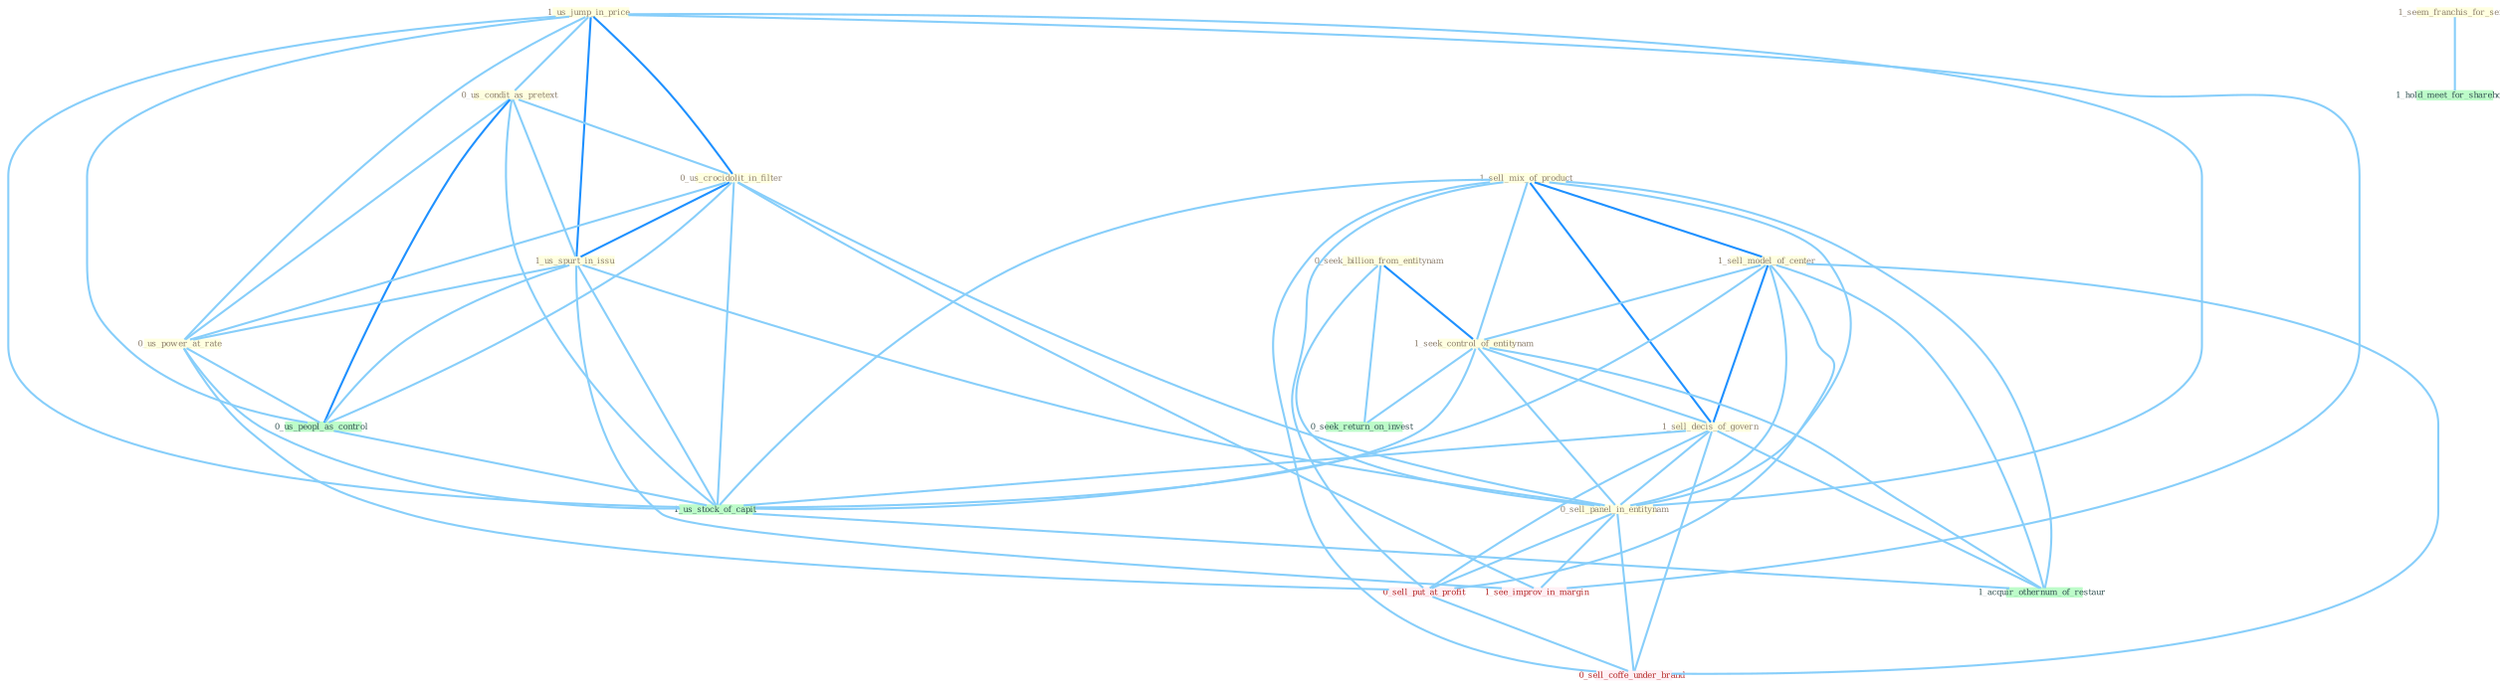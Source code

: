 Graph G{ 
    node
    [shape=polygon,style=filled,width=.5,height=.06,color="#BDFCC9",fixedsize=true,fontsize=4,
    fontcolor="#2f4f4f"];
    {node
    [color="#ffffe0", fontcolor="#8b7d6b"] "1_sell_mix_of_product " "0_seek_billion_from_entitynam " "1_us_jump_in_price " "1_sell_model_of_center " "0_us_condit_as_pretext " "0_us_crocidolit_in_filter " "1_us_spurt_in_issu " "1_seek_control_of_entitynam " "0_us_power_at_rate " "1_sell_decis_of_govern " "1_seem_franchis_for_seri " "0_sell_panel_in_entitynam "}
{node [color="#fff0f5", fontcolor="#b22222"] "0_sell_put_at_profit " "1_see_improv_in_margin " "0_sell_coffe_under_brand "}
edge [color="#B0E2FF"];

	"1_sell_mix_of_product " -- "1_sell_model_of_center " [w="2", color="#1e90ff" , len=0.8];
	"1_sell_mix_of_product " -- "1_seek_control_of_entitynam " [w="1", color="#87cefa" ];
	"1_sell_mix_of_product " -- "1_sell_decis_of_govern " [w="2", color="#1e90ff" , len=0.8];
	"1_sell_mix_of_product " -- "0_sell_panel_in_entitynam " [w="1", color="#87cefa" ];
	"1_sell_mix_of_product " -- "0_sell_put_at_profit " [w="1", color="#87cefa" ];
	"1_sell_mix_of_product " -- "1_us_stock_of_capit " [w="1", color="#87cefa" ];
	"1_sell_mix_of_product " -- "0_sell_coffe_under_brand " [w="1", color="#87cefa" ];
	"1_sell_mix_of_product " -- "1_acquir_othernum_of_restaur " [w="1", color="#87cefa" ];
	"0_seek_billion_from_entitynam " -- "1_seek_control_of_entitynam " [w="2", color="#1e90ff" , len=0.8];
	"0_seek_billion_from_entitynam " -- "0_sell_panel_in_entitynam " [w="1", color="#87cefa" ];
	"0_seek_billion_from_entitynam " -- "0_seek_return_on_invest " [w="1", color="#87cefa" ];
	"1_us_jump_in_price " -- "0_us_condit_as_pretext " [w="1", color="#87cefa" ];
	"1_us_jump_in_price " -- "0_us_crocidolit_in_filter " [w="2", color="#1e90ff" , len=0.8];
	"1_us_jump_in_price " -- "1_us_spurt_in_issu " [w="2", color="#1e90ff" , len=0.8];
	"1_us_jump_in_price " -- "0_us_power_at_rate " [w="1", color="#87cefa" ];
	"1_us_jump_in_price " -- "0_sell_panel_in_entitynam " [w="1", color="#87cefa" ];
	"1_us_jump_in_price " -- "0_us_peopl_as_control " [w="1", color="#87cefa" ];
	"1_us_jump_in_price " -- "1_us_stock_of_capit " [w="1", color="#87cefa" ];
	"1_us_jump_in_price " -- "1_see_improv_in_margin " [w="1", color="#87cefa" ];
	"1_sell_model_of_center " -- "1_seek_control_of_entitynam " [w="1", color="#87cefa" ];
	"1_sell_model_of_center " -- "1_sell_decis_of_govern " [w="2", color="#1e90ff" , len=0.8];
	"1_sell_model_of_center " -- "0_sell_panel_in_entitynam " [w="1", color="#87cefa" ];
	"1_sell_model_of_center " -- "0_sell_put_at_profit " [w="1", color="#87cefa" ];
	"1_sell_model_of_center " -- "1_us_stock_of_capit " [w="1", color="#87cefa" ];
	"1_sell_model_of_center " -- "0_sell_coffe_under_brand " [w="1", color="#87cefa" ];
	"1_sell_model_of_center " -- "1_acquir_othernum_of_restaur " [w="1", color="#87cefa" ];
	"0_us_condit_as_pretext " -- "0_us_crocidolit_in_filter " [w="1", color="#87cefa" ];
	"0_us_condit_as_pretext " -- "1_us_spurt_in_issu " [w="1", color="#87cefa" ];
	"0_us_condit_as_pretext " -- "0_us_power_at_rate " [w="1", color="#87cefa" ];
	"0_us_condit_as_pretext " -- "0_us_peopl_as_control " [w="2", color="#1e90ff" , len=0.8];
	"0_us_condit_as_pretext " -- "1_us_stock_of_capit " [w="1", color="#87cefa" ];
	"0_us_crocidolit_in_filter " -- "1_us_spurt_in_issu " [w="2", color="#1e90ff" , len=0.8];
	"0_us_crocidolit_in_filter " -- "0_us_power_at_rate " [w="1", color="#87cefa" ];
	"0_us_crocidolit_in_filter " -- "0_sell_panel_in_entitynam " [w="1", color="#87cefa" ];
	"0_us_crocidolit_in_filter " -- "0_us_peopl_as_control " [w="1", color="#87cefa" ];
	"0_us_crocidolit_in_filter " -- "1_us_stock_of_capit " [w="1", color="#87cefa" ];
	"0_us_crocidolit_in_filter " -- "1_see_improv_in_margin " [w="1", color="#87cefa" ];
	"1_us_spurt_in_issu " -- "0_us_power_at_rate " [w="1", color="#87cefa" ];
	"1_us_spurt_in_issu " -- "0_sell_panel_in_entitynam " [w="1", color="#87cefa" ];
	"1_us_spurt_in_issu " -- "0_us_peopl_as_control " [w="1", color="#87cefa" ];
	"1_us_spurt_in_issu " -- "1_us_stock_of_capit " [w="1", color="#87cefa" ];
	"1_us_spurt_in_issu " -- "1_see_improv_in_margin " [w="1", color="#87cefa" ];
	"1_seek_control_of_entitynam " -- "1_sell_decis_of_govern " [w="1", color="#87cefa" ];
	"1_seek_control_of_entitynam " -- "0_sell_panel_in_entitynam " [w="1", color="#87cefa" ];
	"1_seek_control_of_entitynam " -- "0_seek_return_on_invest " [w="1", color="#87cefa" ];
	"1_seek_control_of_entitynam " -- "1_us_stock_of_capit " [w="1", color="#87cefa" ];
	"1_seek_control_of_entitynam " -- "1_acquir_othernum_of_restaur " [w="1", color="#87cefa" ];
	"0_us_power_at_rate " -- "0_us_peopl_as_control " [w="1", color="#87cefa" ];
	"0_us_power_at_rate " -- "0_sell_put_at_profit " [w="1", color="#87cefa" ];
	"0_us_power_at_rate " -- "1_us_stock_of_capit " [w="1", color="#87cefa" ];
	"1_sell_decis_of_govern " -- "0_sell_panel_in_entitynam " [w="1", color="#87cefa" ];
	"1_sell_decis_of_govern " -- "0_sell_put_at_profit " [w="1", color="#87cefa" ];
	"1_sell_decis_of_govern " -- "1_us_stock_of_capit " [w="1", color="#87cefa" ];
	"1_sell_decis_of_govern " -- "0_sell_coffe_under_brand " [w="1", color="#87cefa" ];
	"1_sell_decis_of_govern " -- "1_acquir_othernum_of_restaur " [w="1", color="#87cefa" ];
	"1_seem_franchis_for_seri " -- "1_hold_meet_for_sharehold " [w="1", color="#87cefa" ];
	"0_sell_panel_in_entitynam " -- "0_sell_put_at_profit " [w="1", color="#87cefa" ];
	"0_sell_panel_in_entitynam " -- "1_see_improv_in_margin " [w="1", color="#87cefa" ];
	"0_sell_panel_in_entitynam " -- "0_sell_coffe_under_brand " [w="1", color="#87cefa" ];
	"0_us_peopl_as_control " -- "1_us_stock_of_capit " [w="1", color="#87cefa" ];
	"0_sell_put_at_profit " -- "0_sell_coffe_under_brand " [w="1", color="#87cefa" ];
	"1_us_stock_of_capit " -- "1_acquir_othernum_of_restaur " [w="1", color="#87cefa" ];
}
